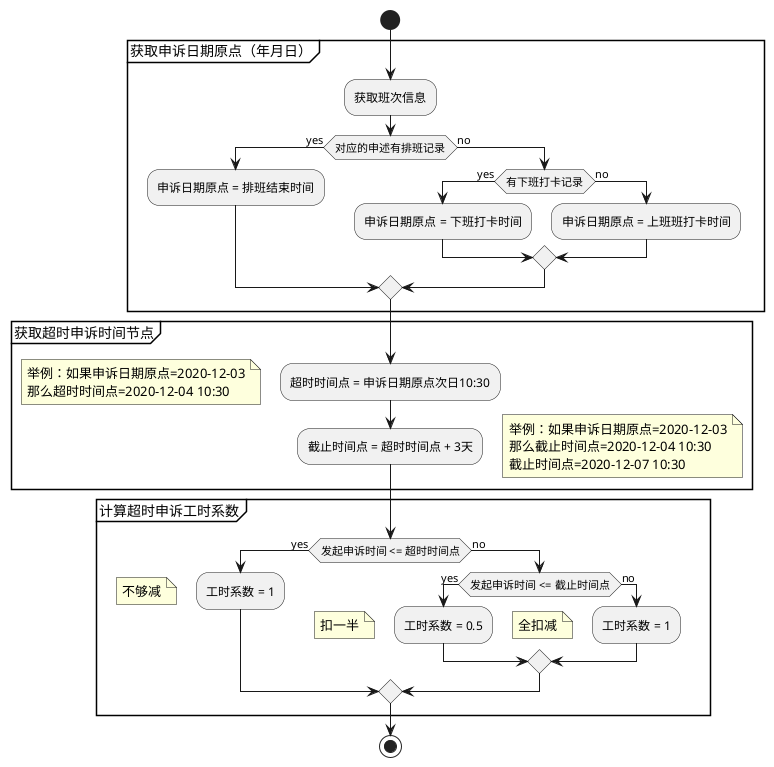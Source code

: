 #超时申诉工时系数

@startuml
start
partition 获取申诉日期原点（年月日） {
:获取班次信息;
if(对应的申述有排班记录)then(yes)
:申诉日期原点 = 排班结束时间;
else(no)
    if(有下班打卡记录)then(yes)
    :申诉日期原点 = 下班打卡时间;
    else(no)
    :申诉日期原点 = 上班班打卡时间;
    endif
endif
}


partition 获取超时申诉时间节点 {

   :超时时间点 = 申诉日期原点次日10:30;
   floating note left: 举例：如果申诉日期原点=2020-12-03\n那么超时时间点=2020-12-04 10:30
   :截止时间点 = 超时时间点 + 3天;
   floating note right: 举例：如果申诉日期原点=2020-12-03\n那么截止时间点=2020-12-04 10:30\n截止时间点=2020-12-07 10:30
}

partition 计算超时申诉工时系数 {

    if(发起申诉时间 <= 超时时间点)then(yes)
    :工时系数 = 1;
    floating note left: 不够减
    else(no)
        if(发起申诉时间 <= 截止时间点)then(yes)
        :工时系数 = 0.5;
        floating note left: 扣一半
        else(no)
        :工时系数 = 1;
        floating note left: 全扣减
        endif
    endif
}

stop
@enduml